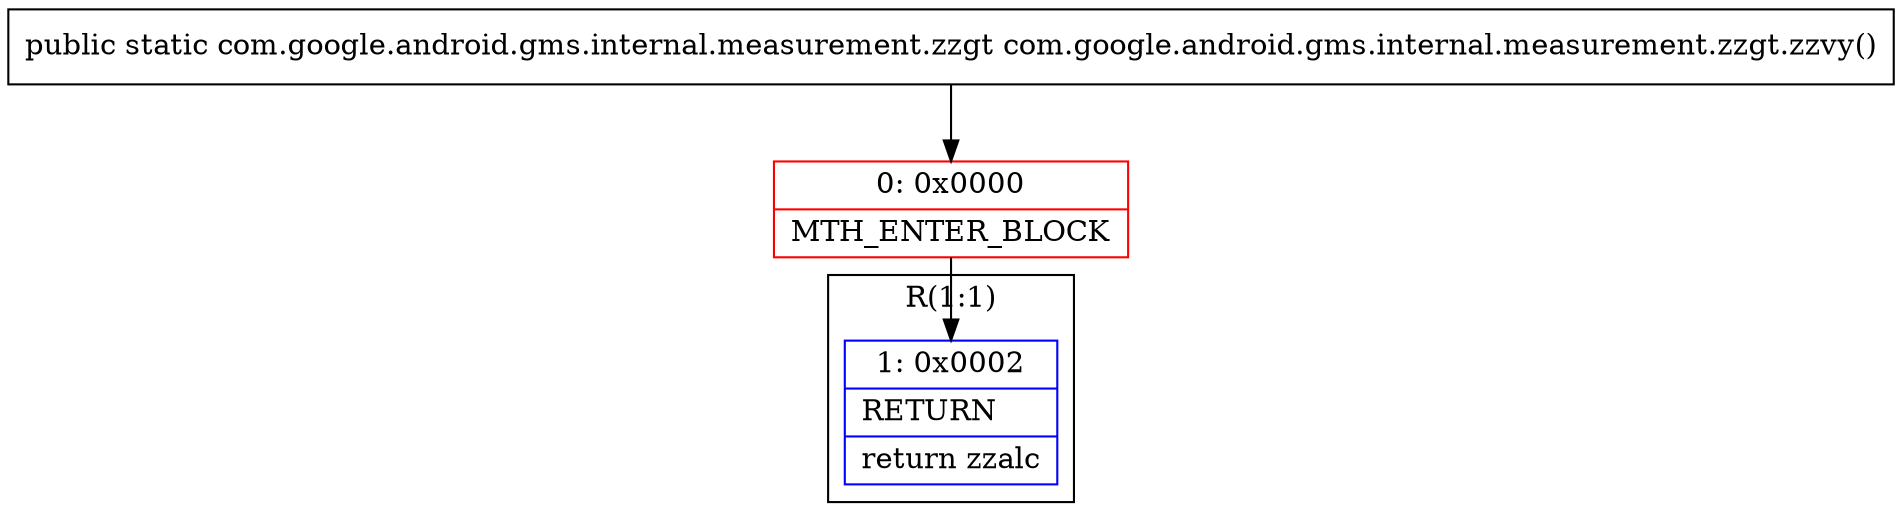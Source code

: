 digraph "CFG forcom.google.android.gms.internal.measurement.zzgt.zzvy()Lcom\/google\/android\/gms\/internal\/measurement\/zzgt;" {
subgraph cluster_Region_1155956519 {
label = "R(1:1)";
node [shape=record,color=blue];
Node_1 [shape=record,label="{1\:\ 0x0002|RETURN\l|return zzalc\l}"];
}
Node_0 [shape=record,color=red,label="{0\:\ 0x0000|MTH_ENTER_BLOCK\l}"];
MethodNode[shape=record,label="{public static com.google.android.gms.internal.measurement.zzgt com.google.android.gms.internal.measurement.zzgt.zzvy() }"];
MethodNode -> Node_0;
Node_0 -> Node_1;
}

